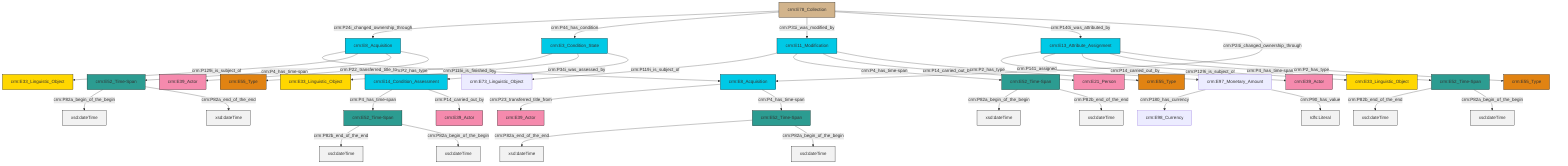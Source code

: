 graph TD
classDef Literal fill:#f2f2f2,stroke:#000000;
classDef CRM_Entity fill:#FFFFFF,stroke:#000000;
classDef Temporal_Entity fill:#00C9E6, stroke:#000000;
classDef Type fill:#E18312, stroke:#000000;
classDef Time-Span fill:#2C9C91, stroke:#000000;
classDef Appellation fill:#FFEB7F, stroke:#000000;
classDef Place fill:#008836, stroke:#000000;
classDef Persistent_Item fill:#B266B2, stroke:#000000;
classDef Conceptual_Object fill:#FFD700, stroke:#000000;
classDef Physical_Thing fill:#D2B48C, stroke:#000000;
classDef Actor fill:#f58aad, stroke:#000000;
classDef PC_Classes fill:#4ce600, stroke:#000000;
classDef Multi fill:#cccccc,stroke:#000000;

8["crm:E3_Condition_State"]:::Temporal_Entity -->|crm:P2_has_type| 6["crm:E55_Type"]:::Type
9["crm:E14_Condition_Assessment"]:::Temporal_Entity -->|crm:P4_has_time-span| 4["crm:E52_Time-Span"]:::Time-Span
8["crm:E3_Condition_State"]:::Temporal_Entity -->|crm:P67i_is_referred_by| 10["crm:E33_Linguistic_Object"]:::Conceptual_Object
11["crm:E78_Collection"]:::Physical_Thing -->|crm:P24i_changed_ownership_through| 2["crm:E8_Acquisition"]:::Temporal_Entity
4["crm:E52_Time-Span"]:::Time-Span -->|crm:P82b_end_of_the_end| 14[xsd:dateTime]:::Literal
12["crm:E52_Time-Span"]:::Time-Span -->|crm:P82a_begin_of_the_begin| 15[xsd:dateTime]:::Literal
22["crm:E52_Time-Span"]:::Time-Span -->|crm:P82a_end_of_the_end| 23[xsd:dateTime]:::Literal
11["crm:E78_Collection"]:::Physical_Thing -->|crm:P44_has_condition| 8["crm:E3_Condition_State"]:::Temporal_Entity
9["crm:E14_Condition_Assessment"]:::Temporal_Entity -->|crm:P14_carried_out_by| 30["crm:E39_Actor"]:::Actor
28["crm:E13_Attribute_Assignment"]:::Temporal_Entity -->|crm:P141_assigned| 18["crm:E97_Monetary_Amount"]:::Default
2["crm:E8_Acquisition"]:::Temporal_Entity -->|crm:P115i_is_finished_by| 31["crm:E8_Acquisition"]:::Temporal_Entity
2["crm:E8_Acquisition"]:::Temporal_Entity -->|crm:P129i_is_subject_of| 38["crm:E33_Linguistic_Object"]:::Conceptual_Object
39["crm:E52_Time-Span"]:::Time-Span -->|crm:P82a_begin_of_the_begin| 40[xsd:dateTime]:::Literal
41["crm:E11_Modification"]:::Temporal_Entity -->|crm:P119i_is_subject_of| 20["crm:E73_Linguistic_Object"]:::Default
39["crm:E52_Time-Span"]:::Time-Span -->|crm:P82b_end_of_the_end| 43[xsd:dateTime]:::Literal
22["crm:E52_Time-Span"]:::Time-Span -->|crm:P82a_begin_of_the_begin| 47[xsd:dateTime]:::Literal
36["crm:E52_Time-Span"]:::Time-Span -->|crm:P82b_end_of_the_end| 48[xsd:dateTime]:::Literal
28["crm:E13_Attribute_Assignment"]:::Temporal_Entity -->|crm:P14_carried_out_by| 0["crm:E39_Actor"]:::Actor
28["crm:E13_Attribute_Assignment"]:::Temporal_Entity -->|crm:P129i_is_subject_of| 34["crm:E33_Linguistic_Object"]:::Conceptual_Object
11["crm:E78_Collection"]:::Physical_Thing -->|crm:P31i_was_modified_by| 41["crm:E11_Modification"]:::Temporal_Entity
41["crm:E11_Modification"]:::Temporal_Entity -->|crm:P4_has_time-span| 39["crm:E52_Time-Span"]:::Time-Span
31["crm:E8_Acquisition"]:::Temporal_Entity -->|crm:P23_transferred_title_from| 24["crm:E39_Actor"]:::Actor
28["crm:E13_Attribute_Assignment"]:::Temporal_Entity -->|crm:P4_has_time-span| 36["crm:E52_Time-Span"]:::Time-Span
41["crm:E11_Modification"]:::Temporal_Entity -->|crm:P14_carried_out_by| 51["crm:E21_Person"]:::Actor
41["crm:E11_Modification"]:::Temporal_Entity -->|crm:P2_has_type| 32["crm:E55_Type"]:::Type
11["crm:E78_Collection"]:::Physical_Thing -->|crm:P140i_was_attributed_by| 28["crm:E13_Attribute_Assignment"]:::Temporal_Entity
11["crm:E78_Collection"]:::Physical_Thing -->|crm:P24i_changed_ownership_through| 31["crm:E8_Acquisition"]:::Temporal_Entity
4["crm:E52_Time-Span"]:::Time-Span -->|crm:P82a_begin_of_the_begin| 56[xsd:dateTime]:::Literal
31["crm:E8_Acquisition"]:::Temporal_Entity -->|crm:P4_has_time-span| 22["crm:E52_Time-Span"]:::Time-Span
18["crm:E97_Monetary_Amount"]:::Default -->|crm:P180_has_currency| 44["crm:E98_Currency"]:::Default
2["crm:E8_Acquisition"]:::Temporal_Entity -->|crm:P4_has_time-span| 12["crm:E52_Time-Span"]:::Time-Span
2["crm:E8_Acquisition"]:::Temporal_Entity -->|crm:P22_transferred_title_to| 26["crm:E39_Actor"]:::Actor
18["crm:E97_Monetary_Amount"]:::Default -->|crm:P90_has_value| 58[rdfs:Literal]:::Literal
12["crm:E52_Time-Span"]:::Time-Span -->|crm:P82a_end_of_the_end| 59[xsd:dateTime]:::Literal
28["crm:E13_Attribute_Assignment"]:::Temporal_Entity -->|crm:P2_has_type| 16["crm:E55_Type"]:::Type
8["crm:E3_Condition_State"]:::Temporal_Entity -->|crm:P34i_was_assessed_by| 9["crm:E14_Condition_Assessment"]:::Temporal_Entity
36["crm:E52_Time-Span"]:::Time-Span -->|crm:P82a_begin_of_the_begin| 61[xsd:dateTime]:::Literal